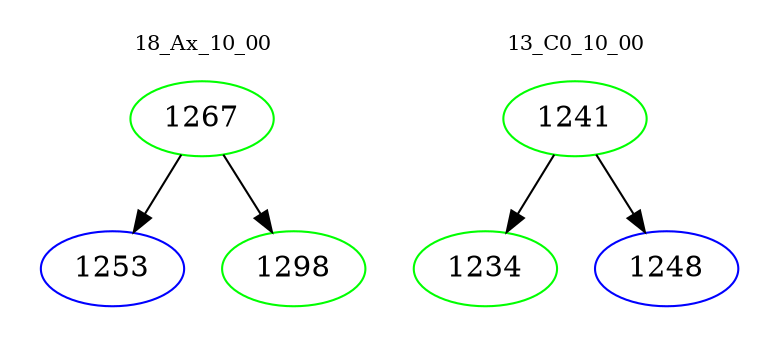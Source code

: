 digraph{
subgraph cluster_0 {
color = white
label = "18_Ax_10_00";
fontsize=10;
T0_1267 [label="1267", color="green"]
T0_1267 -> T0_1253 [color="black"]
T0_1253 [label="1253", color="blue"]
T0_1267 -> T0_1298 [color="black"]
T0_1298 [label="1298", color="green"]
}
subgraph cluster_1 {
color = white
label = "13_C0_10_00";
fontsize=10;
T1_1241 [label="1241", color="green"]
T1_1241 -> T1_1234 [color="black"]
T1_1234 [label="1234", color="green"]
T1_1241 -> T1_1248 [color="black"]
T1_1248 [label="1248", color="blue"]
}
}
